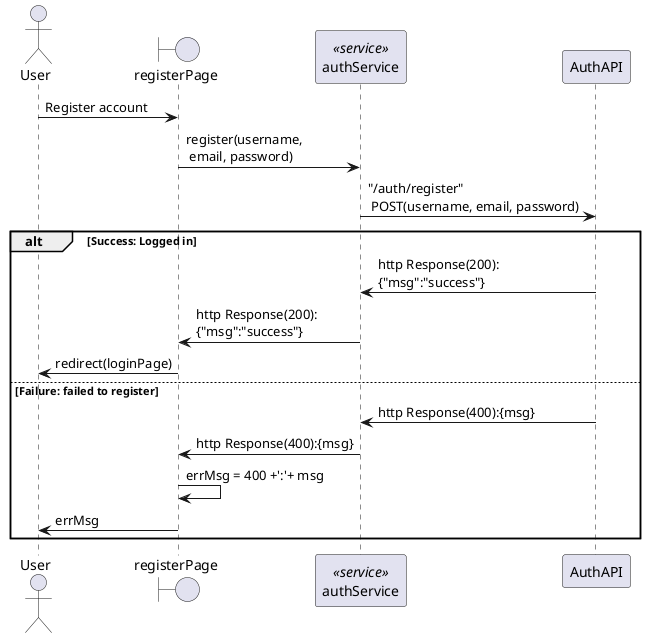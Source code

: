@startuml
actor User
boundary registerPage as register
participant authService as auth <<service>>

participant AuthAPI

User -> register: Register account
register -> auth: register(username,\n email, password)
auth -> AuthAPI:"/auth/register"\n POST(username, email, password)
alt Success: Logged in
  auth <- AuthAPI:http Response(200):\n{"msg":"success"}
  register <- auth: http Response(200):\n{"msg":"success"}
  register -> User: redirect(loginPage)
else Failure: failed to register
  auth <- AuthAPI:http Response(400):{msg}
  register <- auth: http Response(400):{msg}
  register -> register: errMsg = 400 +':'+ msg
  User <- register: errMsg
end
@enduml
